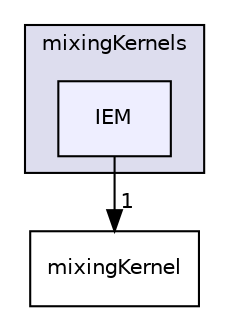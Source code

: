 digraph "IEM" {
  bgcolor=transparent;
  compound=true
  node [ fontsize="10", fontname="Helvetica"];
  edge [ labelfontsize="10", labelfontname="Helvetica"];
  subgraph clusterdir_59c2c0be88902734948c694706404395 {
    graph [ bgcolor="#ddddee", pencolor="black", label="mixingKernels" fontname="Helvetica", fontsize="10", URL="dir_59c2c0be88902734948c694706404395.html"]
  dir_044ce33e76c3206ee6cfd9fffb2276e9 [shape=box, label="IEM", style="filled", fillcolor="#eeeeff", pencolor="black", URL="dir_044ce33e76c3206ee6cfd9fffb2276e9.html"];
  }
  dir_5b2311dddb8d1d4e27493a6b3d60ef15 [shape=box label="mixingKernel" URL="dir_5b2311dddb8d1d4e27493a6b3d60ef15.html"];
  dir_044ce33e76c3206ee6cfd9fffb2276e9->dir_5b2311dddb8d1d4e27493a6b3d60ef15 [headlabel="1", labeldistance=1.5 headhref="dir_000190_000232.html"];
}
